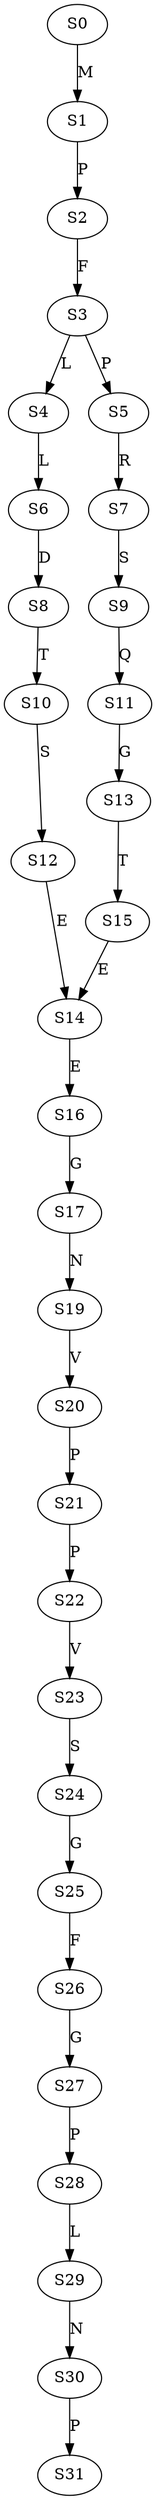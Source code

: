 strict digraph  {
	S0 -> S1 [ label = M ];
	S1 -> S2 [ label = P ];
	S2 -> S3 [ label = F ];
	S3 -> S4 [ label = L ];
	S3 -> S5 [ label = P ];
	S4 -> S6 [ label = L ];
	S5 -> S7 [ label = R ];
	S6 -> S8 [ label = D ];
	S7 -> S9 [ label = S ];
	S8 -> S10 [ label = T ];
	S9 -> S11 [ label = Q ];
	S10 -> S12 [ label = S ];
	S11 -> S13 [ label = G ];
	S12 -> S14 [ label = E ];
	S13 -> S15 [ label = T ];
	S14 -> S16 [ label = E ];
	S15 -> S14 [ label = E ];
	S16 -> S17 [ label = G ];
	S17 -> S19 [ label = N ];
	S19 -> S20 [ label = V ];
	S20 -> S21 [ label = P ];
	S21 -> S22 [ label = P ];
	S22 -> S23 [ label = V ];
	S23 -> S24 [ label = S ];
	S24 -> S25 [ label = G ];
	S25 -> S26 [ label = F ];
	S26 -> S27 [ label = G ];
	S27 -> S28 [ label = P ];
	S28 -> S29 [ label = L ];
	S29 -> S30 [ label = N ];
	S30 -> S31 [ label = P ];
}
